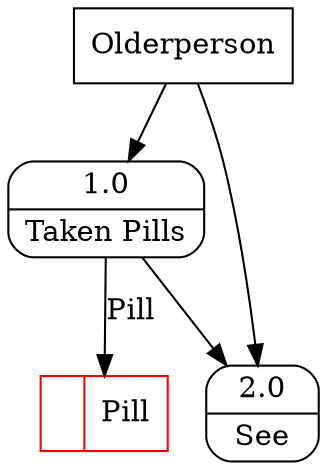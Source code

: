 digraph dfd2{ 
node[shape=record]
200 [label="<f0>  |<f1> Pill " color=red];
201 [label="Olderperson" shape=box];
202 [label="{<f0> 1.0|<f1> Taken Pills }" shape=Mrecord];
203 [label="{<f0> 2.0|<f1> See }" shape=Mrecord];
201 -> 202
201 -> 203
202 -> 203
202 -> 200 [label="Pill"]
}